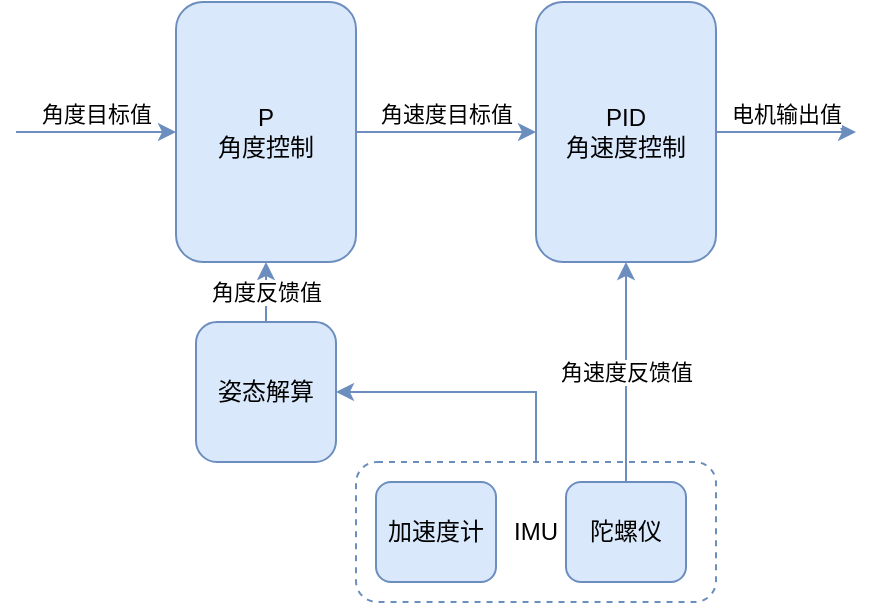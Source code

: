 <mxfile version="13.7.3" type="device"><diagram id="ECuQm2PvvTxDcT9-LlJ0" name="Page-1"><mxGraphModel dx="1038" dy="499" grid="1" gridSize="10" guides="1" tooltips="1" connect="1" arrows="1" fold="1" page="1" pageScale="1" pageWidth="827" pageHeight="1169" math="0" shadow="0"><root><mxCell id="0"/><mxCell id="1" parent="0"/><mxCell id="n5_WbG5ltfEo0d98J4Yf-16" style="edgeStyle=orthogonalEdgeStyle;rounded=0;orthogonalLoop=1;jettySize=auto;html=1;exitX=0.5;exitY=0;exitDx=0;exitDy=0;entryX=1;entryY=0.5;entryDx=0;entryDy=0;fillColor=#dae8fc;strokeColor=#6c8ebf;" parent="1" source="n5_WbG5ltfEo0d98J4Yf-10" target="n5_WbG5ltfEo0d98J4Yf-15" edge="1"><mxGeometry relative="1" as="geometry"/></mxCell><mxCell id="n5_WbG5ltfEo0d98J4Yf-10" value="IMU" style="rounded=1;whiteSpace=wrap;html=1;dashed=1;strokeColor=#6c8ebf;fillColor=#FFFFFF;" parent="1" vertex="1"><mxGeometry x="200" y="390" width="180" height="70" as="geometry"/></mxCell><mxCell id="n5_WbG5ltfEo0d98J4Yf-4" value="角速度目标值" style="edgeStyle=orthogonalEdgeStyle;rounded=0;orthogonalLoop=1;jettySize=auto;html=1;exitX=1;exitY=0.5;exitDx=0;exitDy=0;entryX=0;entryY=0.5;entryDx=0;entryDy=0;labelPosition=center;verticalLabelPosition=top;align=center;verticalAlign=bottom;fillColor=#dae8fc;strokeColor=#6c8ebf;" parent="1" source="n5_WbG5ltfEo0d98J4Yf-2" target="n5_WbG5ltfEo0d98J4Yf-3" edge="1"><mxGeometry relative="1" as="geometry"/></mxCell><mxCell id="n5_WbG5ltfEo0d98J4Yf-2" value="P&lt;br&gt;角度控制" style="rounded=1;whiteSpace=wrap;html=1;fillColor=#dae8fc;strokeColor=#6c8ebf;" parent="1" vertex="1"><mxGeometry x="110" y="160" width="90" height="130" as="geometry"/></mxCell><mxCell id="n5_WbG5ltfEo0d98J4Yf-3" value="PID&lt;br&gt;角速度控制" style="rounded=1;whiteSpace=wrap;html=1;fillColor=#dae8fc;strokeColor=#6c8ebf;" parent="1" vertex="1"><mxGeometry x="290" y="160" width="90" height="130" as="geometry"/></mxCell><mxCell id="n5_WbG5ltfEo0d98J4Yf-5" value="角度目标值" style="endArrow=classic;html=1;entryX=0;entryY=0.5;entryDx=0;entryDy=0;labelPosition=center;verticalLabelPosition=top;align=center;verticalAlign=bottom;fillColor=#dae8fc;strokeColor=#6c8ebf;" parent="1" target="n5_WbG5ltfEo0d98J4Yf-2" edge="1"><mxGeometry width="50" height="50" relative="1" as="geometry"><mxPoint x="30" y="225" as="sourcePoint"/><mxPoint x="90" y="210" as="targetPoint"/></mxGeometry></mxCell><mxCell id="n5_WbG5ltfEo0d98J4Yf-9" value="电机输出值" style="endArrow=classic;html=1;exitX=1;exitY=0.5;exitDx=0;exitDy=0;labelPosition=center;verticalLabelPosition=top;align=center;verticalAlign=bottom;fillColor=#dae8fc;strokeColor=#6c8ebf;" parent="1" source="n5_WbG5ltfEo0d98J4Yf-3" edge="1"><mxGeometry width="50" height="50" relative="1" as="geometry"><mxPoint x="240" y="320" as="sourcePoint"/><mxPoint x="450" y="225" as="targetPoint"/></mxGeometry></mxCell><mxCell id="n5_WbG5ltfEo0d98J4Yf-11" value="加速度计" style="rounded=1;whiteSpace=wrap;html=1;fillColor=#dae8fc;strokeColor=#6c8ebf;" parent="1" vertex="1"><mxGeometry x="210" y="400" width="60" height="50" as="geometry"/></mxCell><mxCell id="n5_WbG5ltfEo0d98J4Yf-14" value="角速度反馈值" style="edgeStyle=orthogonalEdgeStyle;rounded=0;orthogonalLoop=1;jettySize=auto;html=1;exitX=0.5;exitY=0;exitDx=0;exitDy=0;entryX=0.5;entryY=1;entryDx=0;entryDy=0;fillColor=#dae8fc;strokeColor=#6c8ebf;" parent="1" source="n5_WbG5ltfEo0d98J4Yf-12" target="n5_WbG5ltfEo0d98J4Yf-3" edge="1"><mxGeometry relative="1" as="geometry"/></mxCell><mxCell id="n5_WbG5ltfEo0d98J4Yf-12" value="陀螺仪" style="rounded=1;whiteSpace=wrap;html=1;fillColor=#dae8fc;strokeColor=#6c8ebf;" parent="1" vertex="1"><mxGeometry x="305" y="400" width="60" height="50" as="geometry"/></mxCell><mxCell id="n5_WbG5ltfEo0d98J4Yf-17" value="角度反馈值" style="edgeStyle=orthogonalEdgeStyle;rounded=0;orthogonalLoop=1;jettySize=auto;html=1;exitX=0.5;exitY=0;exitDx=0;exitDy=0;entryX=0.5;entryY=1;entryDx=0;entryDy=0;fillColor=#dae8fc;strokeColor=#6c8ebf;" parent="1" source="n5_WbG5ltfEo0d98J4Yf-15" target="n5_WbG5ltfEo0d98J4Yf-2" edge="1"><mxGeometry relative="1" as="geometry"/></mxCell><mxCell id="n5_WbG5ltfEo0d98J4Yf-15" value="姿态解算" style="rounded=1;whiteSpace=wrap;html=1;fillColor=#dae8fc;strokeColor=#6c8ebf;" parent="1" vertex="1"><mxGeometry x="120" y="320" width="70" height="70" as="geometry"/></mxCell></root></mxGraphModel></diagram></mxfile>